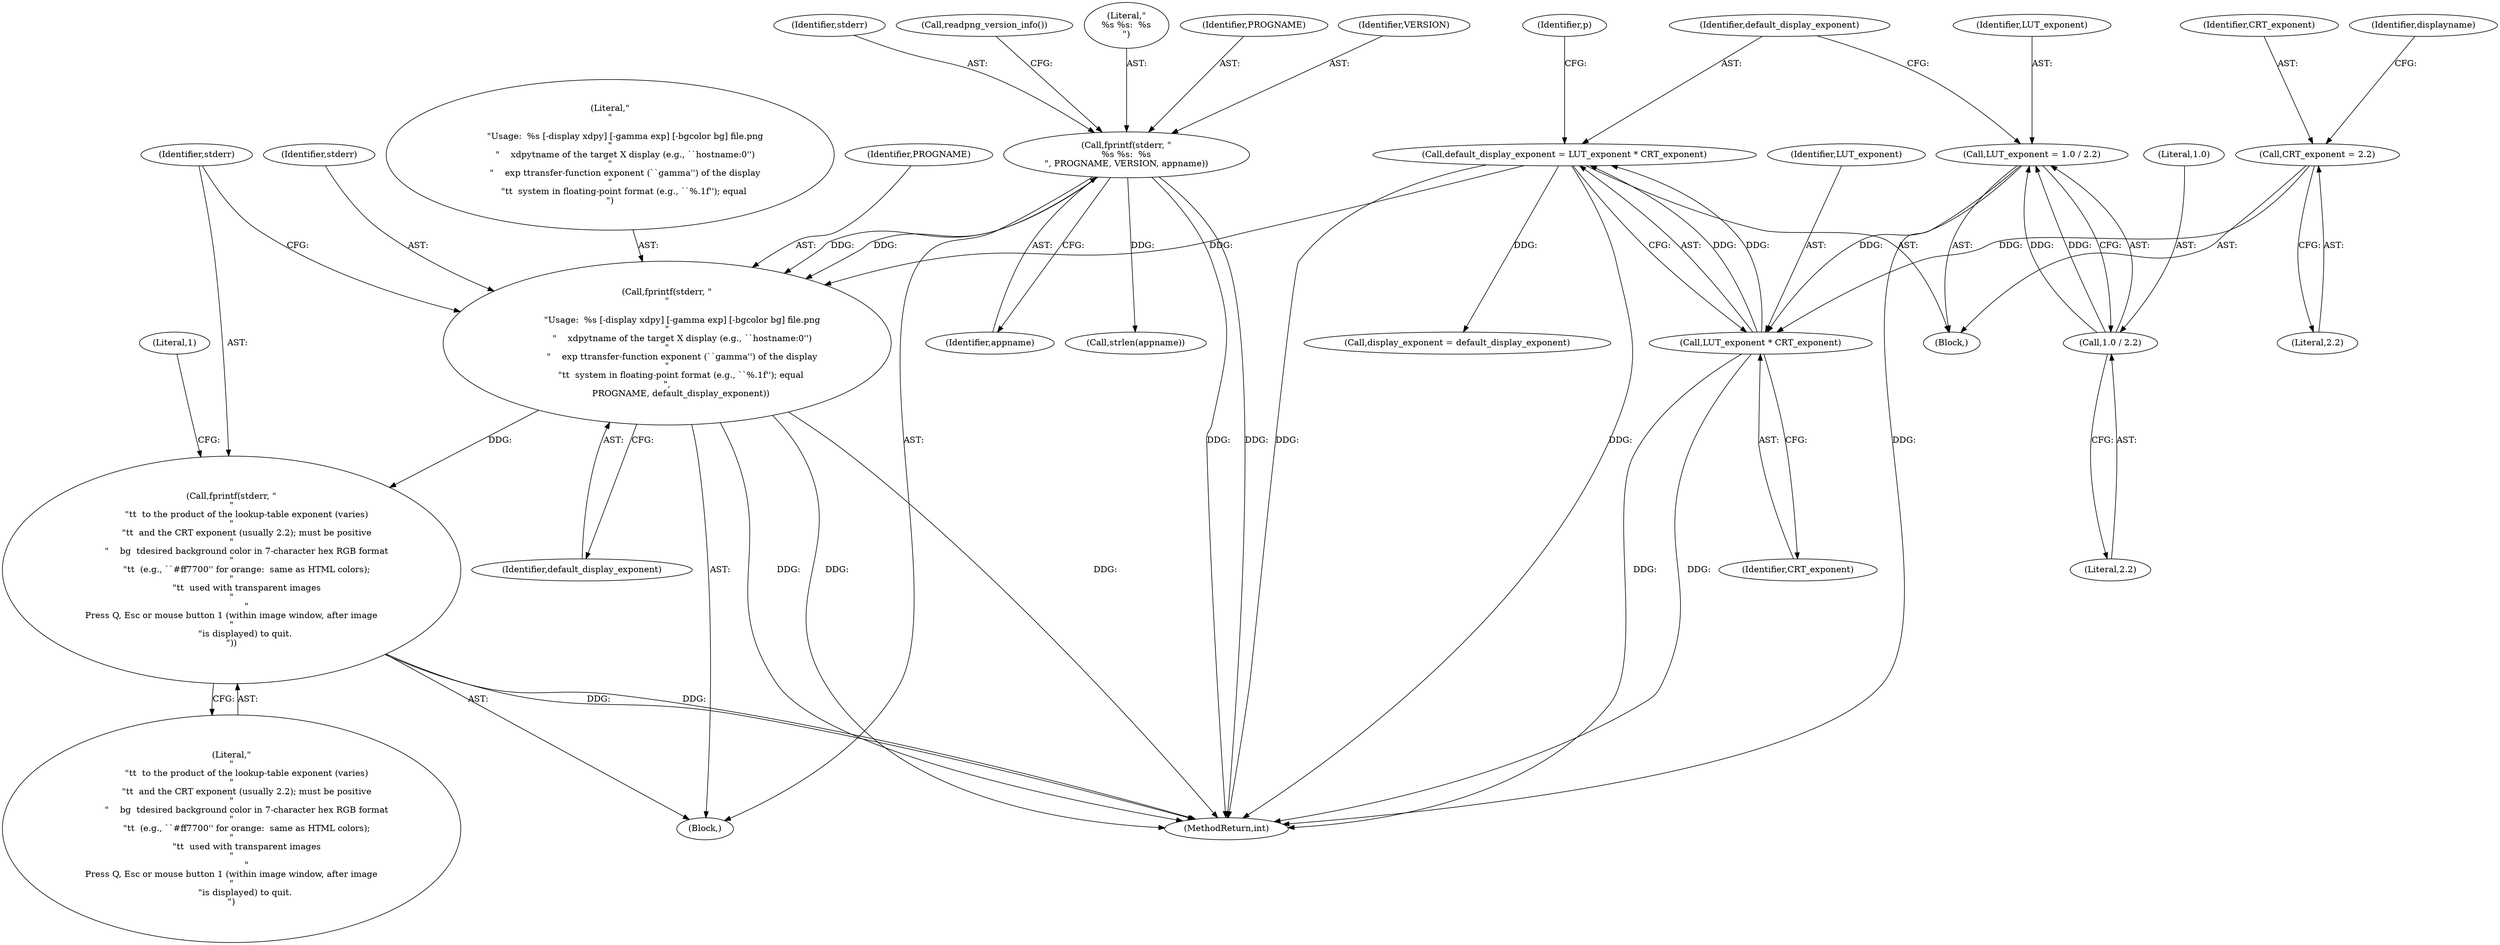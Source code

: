 digraph "0_Android_9d4853418ab2f754c2b63e091c29c5529b8b86ca_7@API" {
"1000323" [label="(Call,fprintf(stderr, \"\n\"\n           \"\t\t  to the product of the lookup-table exponent (varies)\n\"\n           \"\t\t  and the CRT exponent (usually 2.2); must be positive\n\"\n           \"    bg  \tdesired background color in 7-character hex RGB format\n\"\n           \"\t\t  (e.g., ``#ff7700'' for orange:  same as HTML colors);\n\"\n           \"\t\t  used with transparent images\n\"\n           \"\nPress Q, Esc or mouse button 1 (within image window, after image\n\"\n          \"is displayed) to quit.\n\"))"];
"1000318" [label="(Call,fprintf(stderr, \"\n\"\n\n           \"Usage:  %s [-display xdpy] [-gamma exp] [-bgcolor bg] file.png\n\"\n           \"    xdpy\tname of the target X display (e.g., ``hostname:0'')\n\"\n           \"    exp \ttransfer-function exponent (``gamma'') of the display\n\"\n          \"\t\t  system in floating-point format (e.g., ``%.1f''); equal\n\",\n          PROGNAME, default_display_exponent))"];
"1000311" [label="(Call,fprintf(stderr, \"\n%s %s:  %s\n\", PROGNAME, VERSION, appname))"];
"1000165" [label="(Call,default_display_exponent = LUT_exponent * CRT_exponent)"];
"1000167" [label="(Call,LUT_exponent * CRT_exponent)"];
"1000160" [label="(Call,LUT_exponent = 1.0 / 2.2)"];
"1000162" [label="(Call,1.0 / 2.2)"];
"1000144" [label="(Call,CRT_exponent = 2.2)"];
"1000173" [label="(Identifier,p)"];
"1000161" [label="(Identifier,LUT_exponent)"];
"1000151" [label="(Identifier,displayname)"];
"1000128" [label="(Block,)"];
"1000321" [label="(Identifier,PROGNAME)"];
"1000310" [label="(Block,)"];
"1000168" [label="(Identifier,LUT_exponent)"];
"1000313" [label="(Literal,\"\n%s %s:  %s\n\")"];
"1000324" [label="(Identifier,stderr)"];
"1000314" [label="(Identifier,PROGNAME)"];
"1000166" [label="(Identifier,default_display_exponent)"];
"1000552" [label="(MethodReturn,int)"];
"1000182" [label="(Call,display_exponent = default_display_exponent)"];
"1000164" [label="(Literal,2.2)"];
"1000162" [label="(Call,1.0 / 2.2)"];
"1000315" [label="(Identifier,VERSION)"];
"1000145" [label="(Identifier,CRT_exponent)"];
"1000327" [label="(Literal,1)"];
"1000311" [label="(Call,fprintf(stderr, \"\n%s %s:  %s\n\", PROGNAME, VERSION, appname))"];
"1000144" [label="(Call,CRT_exponent = 2.2)"];
"1000318" [label="(Call,fprintf(stderr, \"\n\"\n\n           \"Usage:  %s [-display xdpy] [-gamma exp] [-bgcolor bg] file.png\n\"\n           \"    xdpy\tname of the target X display (e.g., ``hostname:0'')\n\"\n           \"    exp \ttransfer-function exponent (``gamma'') of the display\n\"\n          \"\t\t  system in floating-point format (e.g., ``%.1f''); equal\n\",\n          PROGNAME, default_display_exponent))"];
"1000146" [label="(Literal,2.2)"];
"1000323" [label="(Call,fprintf(stderr, \"\n\"\n           \"\t\t  to the product of the lookup-table exponent (varies)\n\"\n           \"\t\t  and the CRT exponent (usually 2.2); must be positive\n\"\n           \"    bg  \tdesired background color in 7-character hex RGB format\n\"\n           \"\t\t  (e.g., ``#ff7700'' for orange:  same as HTML colors);\n\"\n           \"\t\t  used with transparent images\n\"\n           \"\nPress Q, Esc or mouse button 1 (within image window, after image\n\"\n          \"is displayed) to quit.\n\"))"];
"1000319" [label="(Identifier,stderr)"];
"1000163" [label="(Literal,1.0)"];
"1000312" [label="(Identifier,stderr)"];
"1000325" [label="(Literal,\"\n\"\n           \"\t\t  to the product of the lookup-table exponent (varies)\n\"\n           \"\t\t  and the CRT exponent (usually 2.2); must be positive\n\"\n           \"    bg  \tdesired background color in 7-character hex RGB format\n\"\n           \"\t\t  (e.g., ``#ff7700'' for orange:  same as HTML colors);\n\"\n           \"\t\t  used with transparent images\n\"\n           \"\nPress Q, Esc or mouse button 1 (within image window, after image\n\"\n          \"is displayed) to quit.\n\")"];
"1000317" [label="(Call,readpng_version_info())"];
"1000160" [label="(Call,LUT_exponent = 1.0 / 2.2)"];
"1000322" [label="(Identifier,default_display_exponent)"];
"1000316" [label="(Identifier,appname)"];
"1000167" [label="(Call,LUT_exponent * CRT_exponent)"];
"1000165" [label="(Call,default_display_exponent = LUT_exponent * CRT_exponent)"];
"1000169" [label="(Identifier,CRT_exponent)"];
"1000391" [label="(Call,strlen(appname))"];
"1000320" [label="(Literal,\"\n\"\n\n           \"Usage:  %s [-display xdpy] [-gamma exp] [-bgcolor bg] file.png\n\"\n           \"    xdpy\tname of the target X display (e.g., ``hostname:0'')\n\"\n           \"    exp \ttransfer-function exponent (``gamma'') of the display\n\"\n          \"\t\t  system in floating-point format (e.g., ``%.1f''); equal\n\")"];
"1000323" -> "1000310"  [label="AST: "];
"1000323" -> "1000325"  [label="CFG: "];
"1000324" -> "1000323"  [label="AST: "];
"1000325" -> "1000323"  [label="AST: "];
"1000327" -> "1000323"  [label="CFG: "];
"1000323" -> "1000552"  [label="DDG: "];
"1000323" -> "1000552"  [label="DDG: "];
"1000318" -> "1000323"  [label="DDG: "];
"1000318" -> "1000310"  [label="AST: "];
"1000318" -> "1000322"  [label="CFG: "];
"1000319" -> "1000318"  [label="AST: "];
"1000320" -> "1000318"  [label="AST: "];
"1000321" -> "1000318"  [label="AST: "];
"1000322" -> "1000318"  [label="AST: "];
"1000324" -> "1000318"  [label="CFG: "];
"1000318" -> "1000552"  [label="DDG: "];
"1000318" -> "1000552"  [label="DDG: "];
"1000318" -> "1000552"  [label="DDG: "];
"1000311" -> "1000318"  [label="DDG: "];
"1000311" -> "1000318"  [label="DDG: "];
"1000165" -> "1000318"  [label="DDG: "];
"1000311" -> "1000310"  [label="AST: "];
"1000311" -> "1000316"  [label="CFG: "];
"1000312" -> "1000311"  [label="AST: "];
"1000313" -> "1000311"  [label="AST: "];
"1000314" -> "1000311"  [label="AST: "];
"1000315" -> "1000311"  [label="AST: "];
"1000316" -> "1000311"  [label="AST: "];
"1000317" -> "1000311"  [label="CFG: "];
"1000311" -> "1000552"  [label="DDG: "];
"1000311" -> "1000552"  [label="DDG: "];
"1000311" -> "1000391"  [label="DDG: "];
"1000165" -> "1000128"  [label="AST: "];
"1000165" -> "1000167"  [label="CFG: "];
"1000166" -> "1000165"  [label="AST: "];
"1000167" -> "1000165"  [label="AST: "];
"1000173" -> "1000165"  [label="CFG: "];
"1000165" -> "1000552"  [label="DDG: "];
"1000165" -> "1000552"  [label="DDG: "];
"1000167" -> "1000165"  [label="DDG: "];
"1000167" -> "1000165"  [label="DDG: "];
"1000165" -> "1000182"  [label="DDG: "];
"1000167" -> "1000169"  [label="CFG: "];
"1000168" -> "1000167"  [label="AST: "];
"1000169" -> "1000167"  [label="AST: "];
"1000167" -> "1000552"  [label="DDG: "];
"1000167" -> "1000552"  [label="DDG: "];
"1000160" -> "1000167"  [label="DDG: "];
"1000144" -> "1000167"  [label="DDG: "];
"1000160" -> "1000128"  [label="AST: "];
"1000160" -> "1000162"  [label="CFG: "];
"1000161" -> "1000160"  [label="AST: "];
"1000162" -> "1000160"  [label="AST: "];
"1000166" -> "1000160"  [label="CFG: "];
"1000160" -> "1000552"  [label="DDG: "];
"1000162" -> "1000160"  [label="DDG: "];
"1000162" -> "1000160"  [label="DDG: "];
"1000162" -> "1000164"  [label="CFG: "];
"1000163" -> "1000162"  [label="AST: "];
"1000164" -> "1000162"  [label="AST: "];
"1000144" -> "1000128"  [label="AST: "];
"1000144" -> "1000146"  [label="CFG: "];
"1000145" -> "1000144"  [label="AST: "];
"1000146" -> "1000144"  [label="AST: "];
"1000151" -> "1000144"  [label="CFG: "];
}
